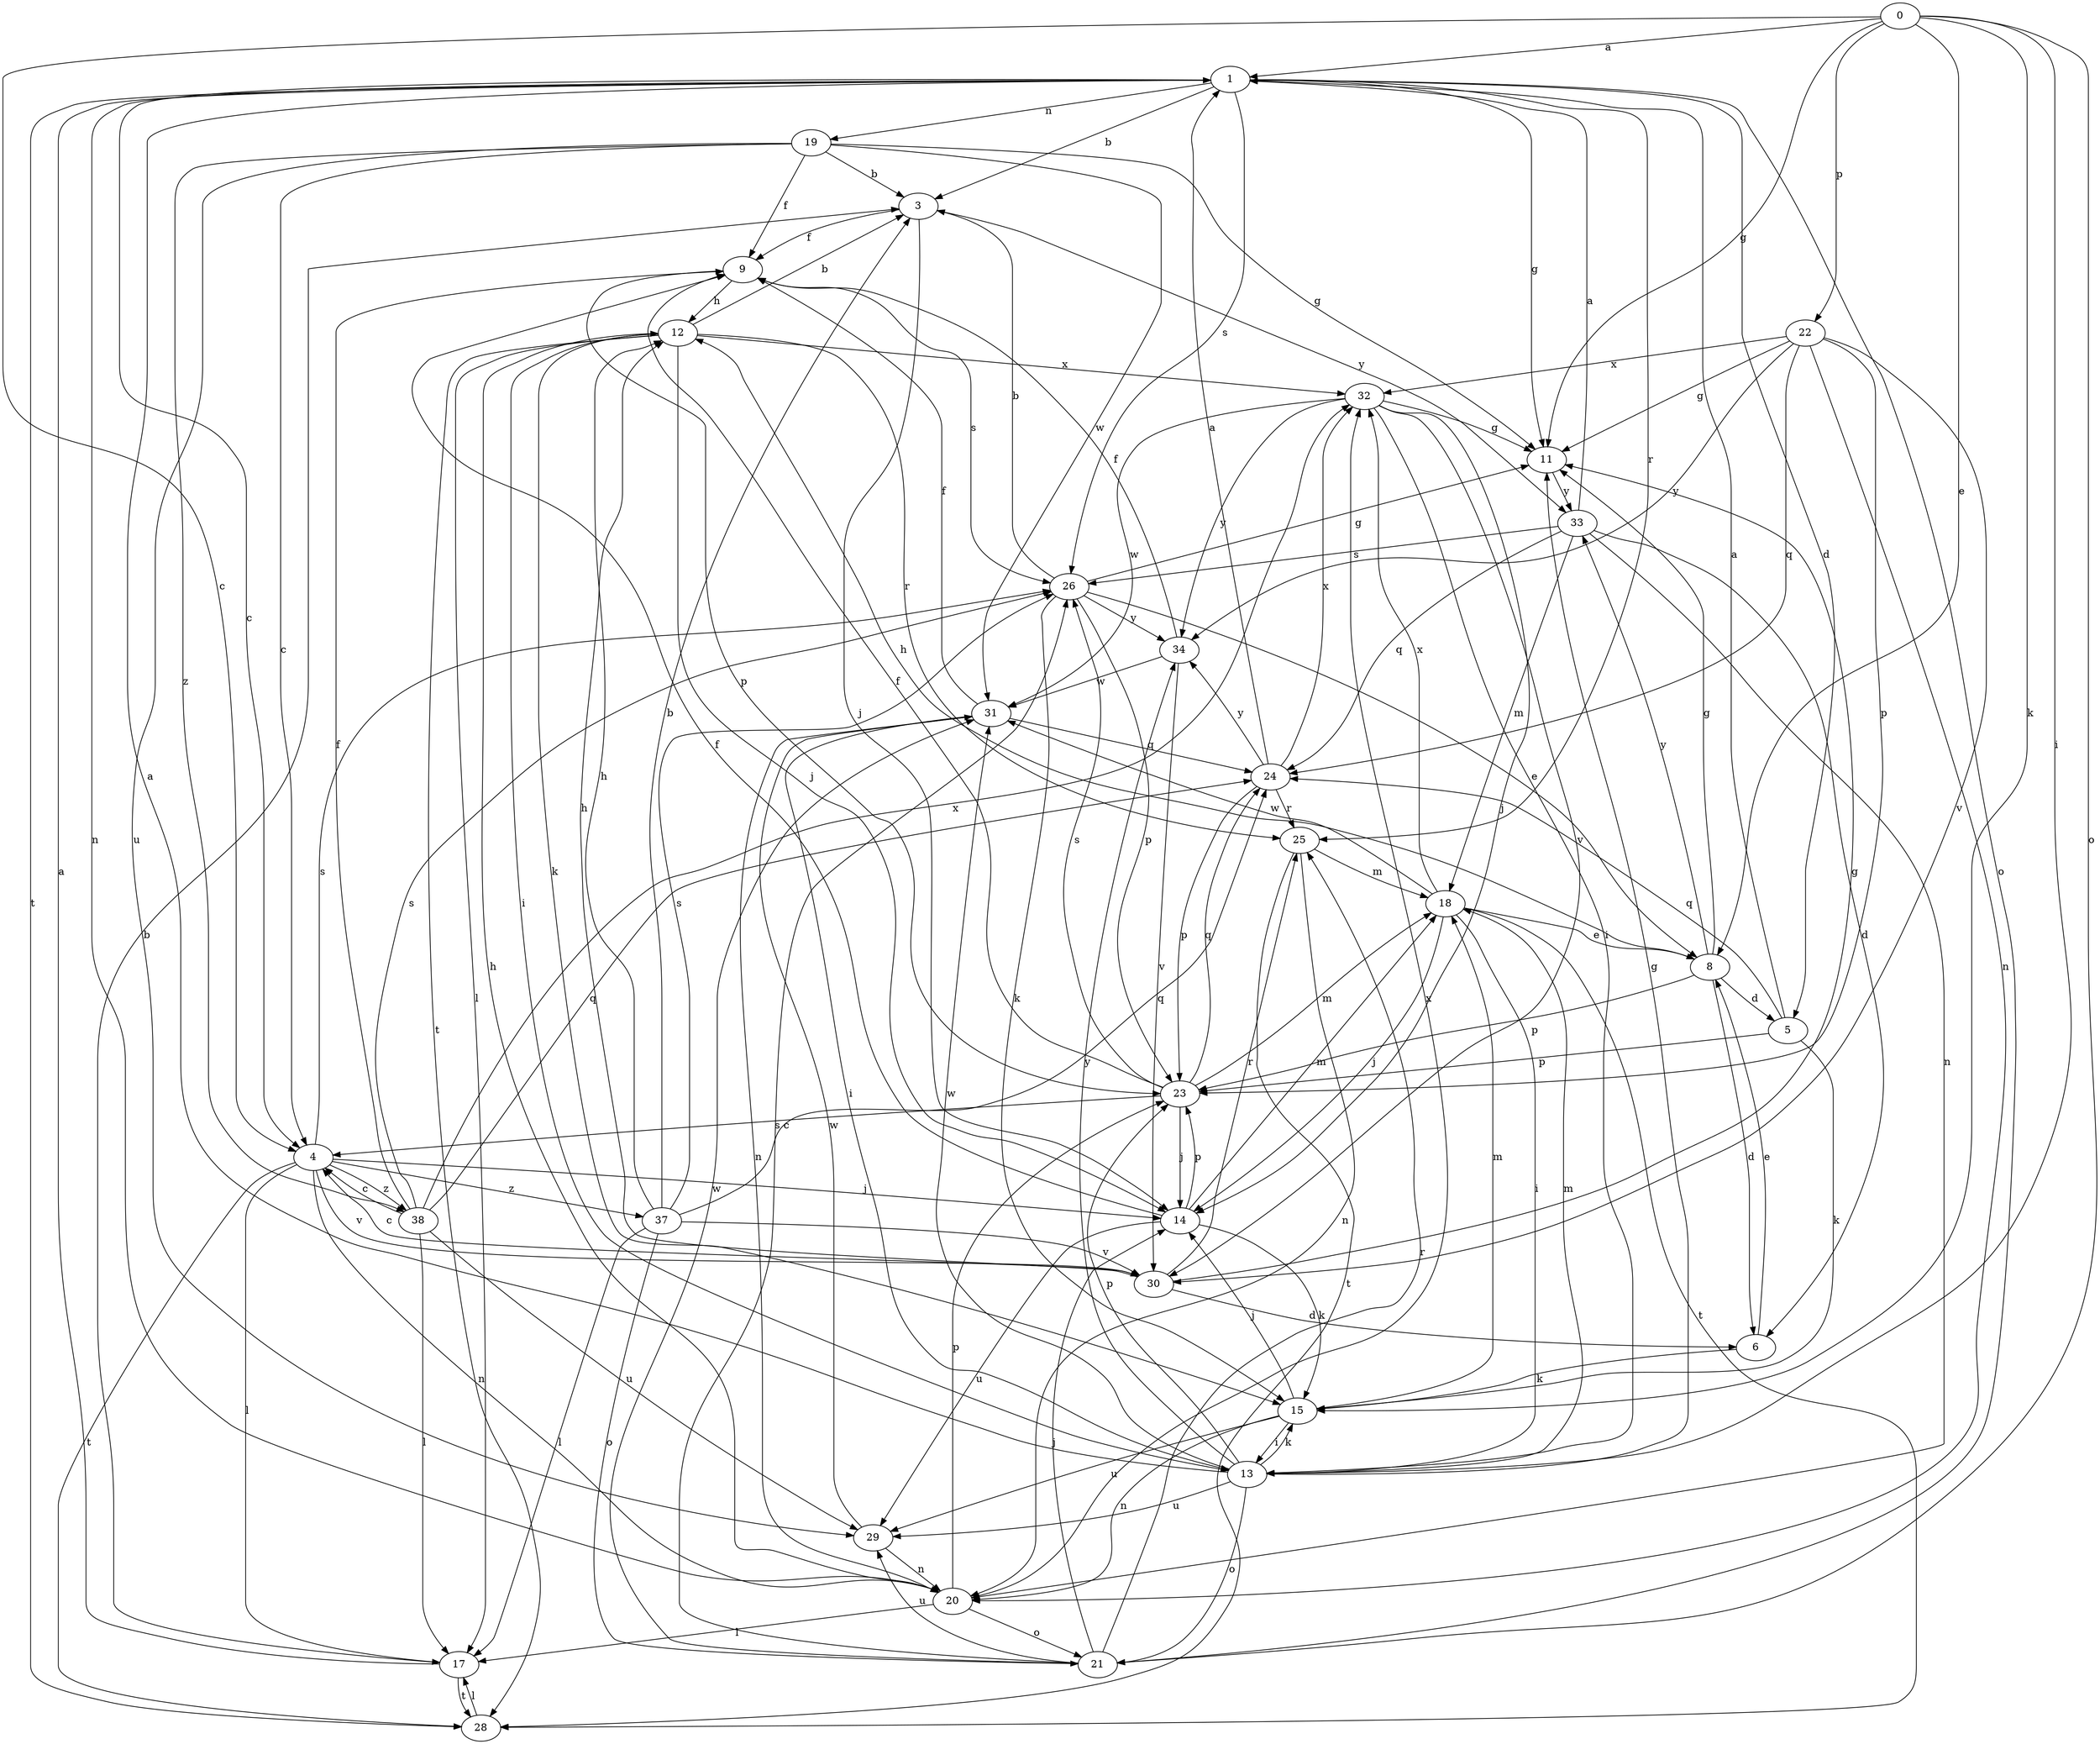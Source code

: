 strict digraph  {
0;
1;
3;
4;
5;
6;
8;
9;
11;
12;
13;
14;
15;
17;
18;
19;
20;
21;
22;
23;
24;
25;
26;
28;
29;
30;
31;
32;
33;
34;
37;
38;
0 -> 1  [label=a];
0 -> 4  [label=c];
0 -> 8  [label=e];
0 -> 11  [label=g];
0 -> 13  [label=i];
0 -> 15  [label=k];
0 -> 21  [label=o];
0 -> 22  [label=p];
1 -> 3  [label=b];
1 -> 4  [label=c];
1 -> 5  [label=d];
1 -> 11  [label=g];
1 -> 19  [label=n];
1 -> 20  [label=n];
1 -> 21  [label=o];
1 -> 25  [label=r];
1 -> 26  [label=s];
1 -> 28  [label=t];
3 -> 9  [label=f];
3 -> 14  [label=j];
3 -> 33  [label=y];
4 -> 14  [label=j];
4 -> 17  [label=l];
4 -> 20  [label=n];
4 -> 26  [label=s];
4 -> 28  [label=t];
4 -> 30  [label=v];
4 -> 37  [label=z];
4 -> 38  [label=z];
5 -> 1  [label=a];
5 -> 15  [label=k];
5 -> 23  [label=p];
5 -> 24  [label=q];
6 -> 8  [label=e];
6 -> 15  [label=k];
8 -> 5  [label=d];
8 -> 6  [label=d];
8 -> 11  [label=g];
8 -> 12  [label=h];
8 -> 23  [label=p];
8 -> 33  [label=y];
9 -> 12  [label=h];
9 -> 23  [label=p];
9 -> 26  [label=s];
11 -> 33  [label=y];
12 -> 3  [label=b];
12 -> 13  [label=i];
12 -> 14  [label=j];
12 -> 15  [label=k];
12 -> 17  [label=l];
12 -> 25  [label=r];
12 -> 28  [label=t];
12 -> 32  [label=x];
13 -> 1  [label=a];
13 -> 11  [label=g];
13 -> 15  [label=k];
13 -> 18  [label=m];
13 -> 21  [label=o];
13 -> 23  [label=p];
13 -> 29  [label=u];
13 -> 31  [label=w];
13 -> 34  [label=y];
14 -> 9  [label=f];
14 -> 15  [label=k];
14 -> 18  [label=m];
14 -> 23  [label=p];
14 -> 29  [label=u];
15 -> 13  [label=i];
15 -> 14  [label=j];
15 -> 18  [label=m];
15 -> 20  [label=n];
15 -> 29  [label=u];
17 -> 1  [label=a];
17 -> 3  [label=b];
17 -> 28  [label=t];
18 -> 8  [label=e];
18 -> 13  [label=i];
18 -> 14  [label=j];
18 -> 28  [label=t];
18 -> 31  [label=w];
18 -> 32  [label=x];
19 -> 3  [label=b];
19 -> 4  [label=c];
19 -> 9  [label=f];
19 -> 11  [label=g];
19 -> 29  [label=u];
19 -> 31  [label=w];
19 -> 38  [label=z];
20 -> 12  [label=h];
20 -> 17  [label=l];
20 -> 21  [label=o];
20 -> 23  [label=p];
20 -> 32  [label=x];
21 -> 14  [label=j];
21 -> 25  [label=r];
21 -> 26  [label=s];
21 -> 29  [label=u];
21 -> 31  [label=w];
22 -> 11  [label=g];
22 -> 20  [label=n];
22 -> 23  [label=p];
22 -> 24  [label=q];
22 -> 30  [label=v];
22 -> 32  [label=x];
22 -> 34  [label=y];
23 -> 4  [label=c];
23 -> 9  [label=f];
23 -> 14  [label=j];
23 -> 18  [label=m];
23 -> 24  [label=q];
23 -> 26  [label=s];
24 -> 1  [label=a];
24 -> 23  [label=p];
24 -> 25  [label=r];
24 -> 32  [label=x];
24 -> 34  [label=y];
25 -> 18  [label=m];
25 -> 20  [label=n];
25 -> 28  [label=t];
26 -> 3  [label=b];
26 -> 8  [label=e];
26 -> 11  [label=g];
26 -> 15  [label=k];
26 -> 23  [label=p];
26 -> 34  [label=y];
28 -> 17  [label=l];
29 -> 20  [label=n];
29 -> 31  [label=w];
30 -> 4  [label=c];
30 -> 6  [label=d];
30 -> 11  [label=g];
30 -> 12  [label=h];
30 -> 25  [label=r];
31 -> 9  [label=f];
31 -> 13  [label=i];
31 -> 20  [label=n];
31 -> 24  [label=q];
32 -> 11  [label=g];
32 -> 13  [label=i];
32 -> 14  [label=j];
32 -> 30  [label=v];
32 -> 31  [label=w];
32 -> 34  [label=y];
33 -> 1  [label=a];
33 -> 6  [label=d];
33 -> 18  [label=m];
33 -> 20  [label=n];
33 -> 24  [label=q];
33 -> 26  [label=s];
34 -> 9  [label=f];
34 -> 30  [label=v];
34 -> 31  [label=w];
37 -> 3  [label=b];
37 -> 12  [label=h];
37 -> 17  [label=l];
37 -> 21  [label=o];
37 -> 24  [label=q];
37 -> 26  [label=s];
37 -> 30  [label=v];
38 -> 4  [label=c];
38 -> 9  [label=f];
38 -> 17  [label=l];
38 -> 24  [label=q];
38 -> 26  [label=s];
38 -> 29  [label=u];
38 -> 32  [label=x];
}
